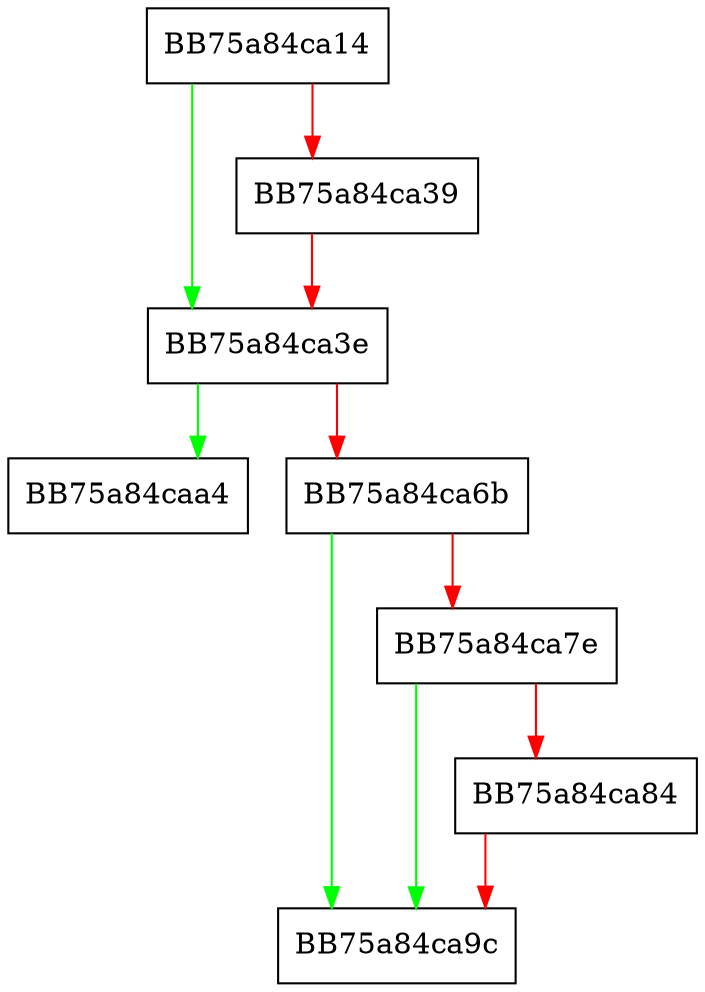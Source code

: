 digraph ReportDetection {
  node [shape="box"];
  graph [splines=ortho];
  BB75a84ca14 -> BB75a84ca3e [color="green"];
  BB75a84ca14 -> BB75a84ca39 [color="red"];
  BB75a84ca39 -> BB75a84ca3e [color="red"];
  BB75a84ca3e -> BB75a84caa4 [color="green"];
  BB75a84ca3e -> BB75a84ca6b [color="red"];
  BB75a84ca6b -> BB75a84ca9c [color="green"];
  BB75a84ca6b -> BB75a84ca7e [color="red"];
  BB75a84ca7e -> BB75a84ca9c [color="green"];
  BB75a84ca7e -> BB75a84ca84 [color="red"];
  BB75a84ca84 -> BB75a84ca9c [color="red"];
}